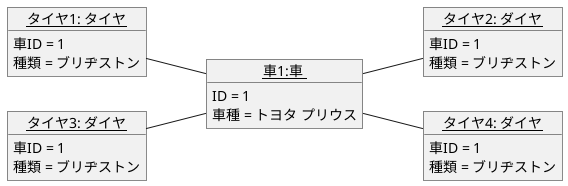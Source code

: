 @startuml 演習3-4_オブジェクト図.pu

    left to right direction

    object "<u>車1:車 </u>" as car {
        ID = 1
        車種 = トヨタ プリウス
    }
    object "<u>タイヤ1: タイヤ</u>" as tire1{
        車ID = 1
        種類 = ブリヂストン
    }
    object "<u>タイヤ2: ダイヤ</u>" as tire2{
        車ID = 1
        種類 = ブリヂストン
    }
    object "<u>タイヤ3: ダイヤ</u>" as tire3{
        車ID = 1
        種類 = ブリヂストン   
    }
    object "<u>タイヤ4: ダイヤ</u>" as tire4{
        車ID = 1
        種類 = ブリヂストン
    } 

    tire1 -- car
    car -- tire2
    tire3 -- car 
    car -- tire4
@enduml